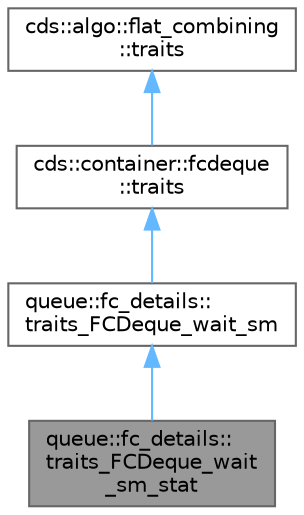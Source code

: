 digraph "queue::fc_details::traits_FCDeque_wait_sm_stat"
{
 // LATEX_PDF_SIZE
  bgcolor="transparent";
  edge [fontname=Helvetica,fontsize=10,labelfontname=Helvetica,labelfontsize=10];
  node [fontname=Helvetica,fontsize=10,shape=box,height=0.2,width=0.4];
  Node1 [id="Node000001",label="queue::fc_details::\ltraits_FCDeque_wait\l_sm_stat",height=0.2,width=0.4,color="gray40", fillcolor="grey60", style="filled", fontcolor="black",tooltip=" "];
  Node2 -> Node1 [id="edge1_Node000001_Node000002",dir="back",color="steelblue1",style="solid",tooltip=" "];
  Node2 [id="Node000002",label="queue::fc_details::\ltraits_FCDeque_wait_sm",height=0.2,width=0.4,color="gray40", fillcolor="white", style="filled",URL="$structqueue_1_1fc__details_1_1traits___f_c_deque__wait__sm.html",tooltip=" "];
  Node3 -> Node2 [id="edge2_Node000002_Node000003",dir="back",color="steelblue1",style="solid",tooltip=" "];
  Node3 [id="Node000003",label="cds::container::fcdeque\l::traits",height=0.2,width=0.4,color="gray40", fillcolor="white", style="filled",URL="$structcds_1_1container_1_1fcdeque_1_1traits.html",tooltip="FCDeque type traits"];
  Node4 -> Node3 [id="edge3_Node000003_Node000004",dir="back",color="steelblue1",style="solid",tooltip=" "];
  Node4 [id="Node000004",label="cds::algo::flat_combining\l::traits",height=0.2,width=0.4,color="gray40", fillcolor="white", style="filled",URL="$structcds_1_1algo_1_1flat__combining_1_1traits.html",tooltip="Type traits of kernel class"];
}
